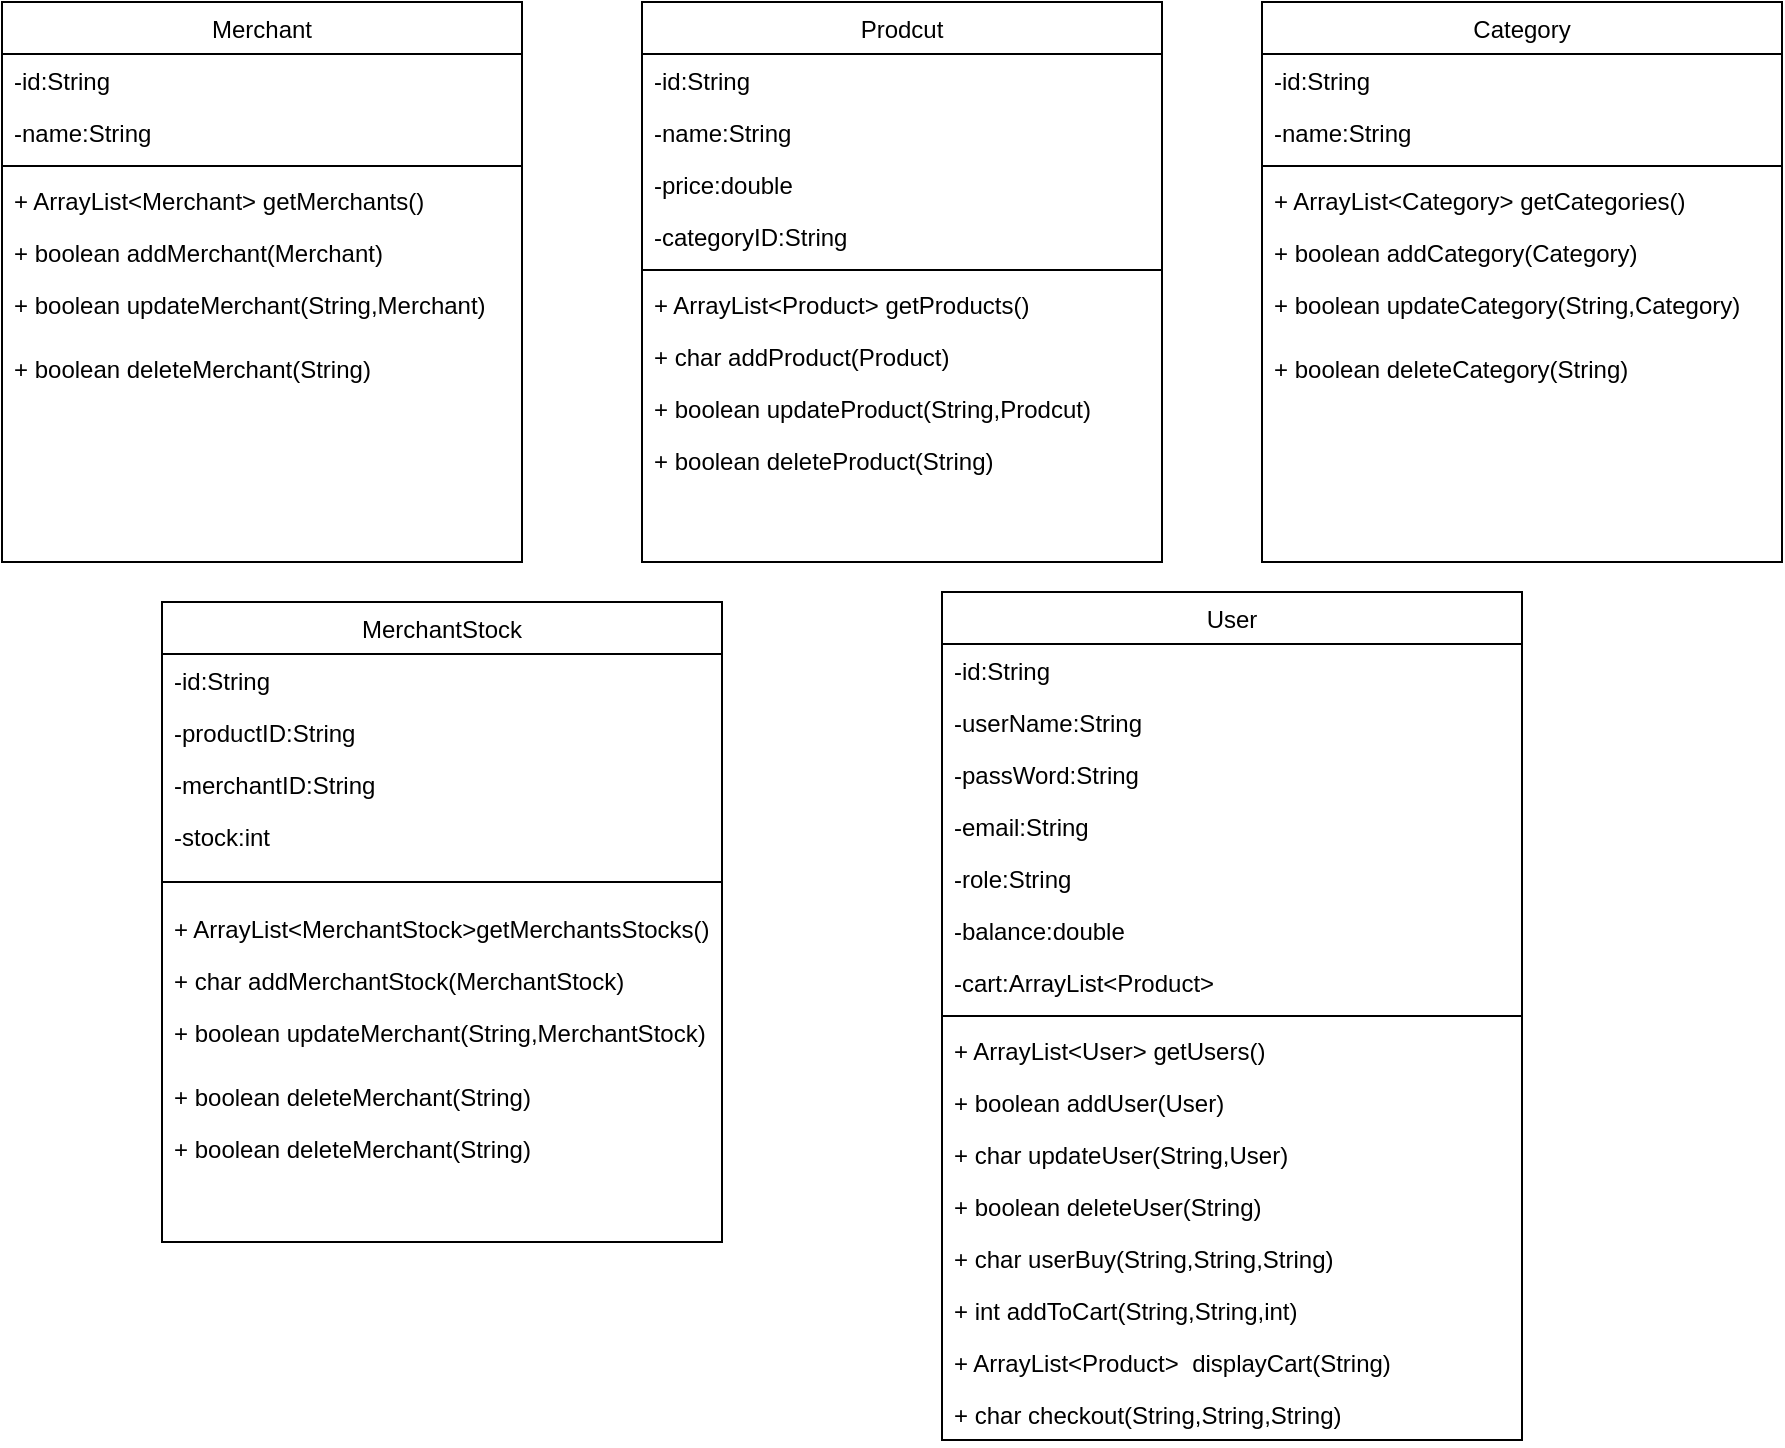 <mxfile version="22.1.4" type="device">
  <diagram id="C5RBs43oDa-KdzZeNtuy" name="Page-1">
    <mxGraphModel dx="2304" dy="704" grid="1" gridSize="10" guides="1" tooltips="1" connect="1" arrows="1" fold="1" page="1" pageScale="1" pageWidth="827" pageHeight="1169" math="0" shadow="0">
      <root>
        <mxCell id="WIyWlLk6GJQsqaUBKTNV-0" />
        <mxCell id="WIyWlLk6GJQsqaUBKTNV-1" parent="WIyWlLk6GJQsqaUBKTNV-0" />
        <mxCell id="zkfFHV4jXpPFQw0GAbJ--17" value="Prodcut" style="swimlane;fontStyle=0;align=center;verticalAlign=top;childLayout=stackLayout;horizontal=1;startSize=26;horizontalStack=0;resizeParent=1;resizeLast=0;collapsible=1;marginBottom=0;rounded=0;shadow=0;strokeWidth=1;" parent="WIyWlLk6GJQsqaUBKTNV-1" vertex="1">
          <mxGeometry x="-10" y="70" width="260" height="280" as="geometry">
            <mxRectangle x="550" y="140" width="160" height="26" as="alternateBounds" />
          </mxGeometry>
        </mxCell>
        <mxCell id="zkfFHV4jXpPFQw0GAbJ--18" value="-id:String" style="text;align=left;verticalAlign=top;spacingLeft=4;spacingRight=4;overflow=hidden;rotatable=0;points=[[0,0.5],[1,0.5]];portConstraint=eastwest;" parent="zkfFHV4jXpPFQw0GAbJ--17" vertex="1">
          <mxGeometry y="26" width="260" height="26" as="geometry" />
        </mxCell>
        <mxCell id="zkfFHV4jXpPFQw0GAbJ--19" value="-name:String" style="text;align=left;verticalAlign=top;spacingLeft=4;spacingRight=4;overflow=hidden;rotatable=0;points=[[0,0.5],[1,0.5]];portConstraint=eastwest;rounded=0;shadow=0;html=0;" parent="zkfFHV4jXpPFQw0GAbJ--17" vertex="1">
          <mxGeometry y="52" width="260" height="26" as="geometry" />
        </mxCell>
        <mxCell id="zkfFHV4jXpPFQw0GAbJ--20" value="-price:double" style="text;align=left;verticalAlign=top;spacingLeft=4;spacingRight=4;overflow=hidden;rotatable=0;points=[[0,0.5],[1,0.5]];portConstraint=eastwest;rounded=0;shadow=0;html=0;" parent="zkfFHV4jXpPFQw0GAbJ--17" vertex="1">
          <mxGeometry y="78" width="260" height="26" as="geometry" />
        </mxCell>
        <mxCell id="zkfFHV4jXpPFQw0GAbJ--21" value="-categoryID:String" style="text;align=left;verticalAlign=top;spacingLeft=4;spacingRight=4;overflow=hidden;rotatable=0;points=[[0,0.5],[1,0.5]];portConstraint=eastwest;rounded=0;shadow=0;html=0;" parent="zkfFHV4jXpPFQw0GAbJ--17" vertex="1">
          <mxGeometry y="104" width="260" height="26" as="geometry" />
        </mxCell>
        <mxCell id="zkfFHV4jXpPFQw0GAbJ--23" value="" style="line;html=1;strokeWidth=1;align=left;verticalAlign=middle;spacingTop=-1;spacingLeft=3;spacingRight=3;rotatable=0;labelPosition=right;points=[];portConstraint=eastwest;" parent="zkfFHV4jXpPFQw0GAbJ--17" vertex="1">
          <mxGeometry y="130" width="260" height="8" as="geometry" />
        </mxCell>
        <mxCell id="zkfFHV4jXpPFQw0GAbJ--24" value="+ ArrayList&lt;Product&gt; getProducts()" style="text;align=left;verticalAlign=top;spacingLeft=4;spacingRight=4;overflow=hidden;rotatable=0;points=[[0,0.5],[1,0.5]];portConstraint=eastwest;" parent="zkfFHV4jXpPFQw0GAbJ--17" vertex="1">
          <mxGeometry y="138" width="260" height="26" as="geometry" />
        </mxCell>
        <mxCell id="-x94pdqK6C7qdvheteSE-10" value="+ char addProduct(Product)" style="text;align=left;verticalAlign=top;spacingLeft=4;spacingRight=4;overflow=hidden;rotatable=0;points=[[0,0.5],[1,0.5]];portConstraint=eastwest;" vertex="1" parent="zkfFHV4jXpPFQw0GAbJ--17">
          <mxGeometry y="164" width="260" height="26" as="geometry" />
        </mxCell>
        <mxCell id="-x94pdqK6C7qdvheteSE-11" value="+ boolean updateProduct(String,Prodcut)" style="text;align=left;verticalAlign=top;spacingLeft=4;spacingRight=4;overflow=hidden;rotatable=0;points=[[0,0.5],[1,0.5]];portConstraint=eastwest;" vertex="1" parent="zkfFHV4jXpPFQw0GAbJ--17">
          <mxGeometry y="190" width="260" height="26" as="geometry" />
        </mxCell>
        <mxCell id="-x94pdqK6C7qdvheteSE-12" value="+ boolean deleteProduct(String)" style="text;align=left;verticalAlign=top;spacingLeft=4;spacingRight=4;overflow=hidden;rotatable=0;points=[[0,0.5],[1,0.5]];portConstraint=eastwest;" vertex="1" parent="zkfFHV4jXpPFQw0GAbJ--17">
          <mxGeometry y="216" width="260" height="24" as="geometry" />
        </mxCell>
        <mxCell id="-x94pdqK6C7qdvheteSE-13" value="Category" style="swimlane;fontStyle=0;align=center;verticalAlign=top;childLayout=stackLayout;horizontal=1;startSize=26;horizontalStack=0;resizeParent=1;resizeLast=0;collapsible=1;marginBottom=0;rounded=0;shadow=0;strokeWidth=1;" vertex="1" parent="WIyWlLk6GJQsqaUBKTNV-1">
          <mxGeometry x="300" y="70" width="260" height="280" as="geometry">
            <mxRectangle x="550" y="140" width="160" height="26" as="alternateBounds" />
          </mxGeometry>
        </mxCell>
        <mxCell id="-x94pdqK6C7qdvheteSE-14" value="-id:String" style="text;align=left;verticalAlign=top;spacingLeft=4;spacingRight=4;overflow=hidden;rotatable=0;points=[[0,0.5],[1,0.5]];portConstraint=eastwest;" vertex="1" parent="-x94pdqK6C7qdvheteSE-13">
          <mxGeometry y="26" width="260" height="26" as="geometry" />
        </mxCell>
        <mxCell id="-x94pdqK6C7qdvheteSE-15" value="-name:String" style="text;align=left;verticalAlign=top;spacingLeft=4;spacingRight=4;overflow=hidden;rotatable=0;points=[[0,0.5],[1,0.5]];portConstraint=eastwest;rounded=0;shadow=0;html=0;" vertex="1" parent="-x94pdqK6C7qdvheteSE-13">
          <mxGeometry y="52" width="260" height="26" as="geometry" />
        </mxCell>
        <mxCell id="-x94pdqK6C7qdvheteSE-18" value="" style="line;html=1;strokeWidth=1;align=left;verticalAlign=middle;spacingTop=-1;spacingLeft=3;spacingRight=3;rotatable=0;labelPosition=right;points=[];portConstraint=eastwest;" vertex="1" parent="-x94pdqK6C7qdvheteSE-13">
          <mxGeometry y="78" width="260" height="8" as="geometry" />
        </mxCell>
        <mxCell id="-x94pdqK6C7qdvheteSE-19" value="+ ArrayList&lt;Category&gt; getCategories()" style="text;align=left;verticalAlign=top;spacingLeft=4;spacingRight=4;overflow=hidden;rotatable=0;points=[[0,0.5],[1,0.5]];portConstraint=eastwest;" vertex="1" parent="-x94pdqK6C7qdvheteSE-13">
          <mxGeometry y="86" width="260" height="26" as="geometry" />
        </mxCell>
        <mxCell id="-x94pdqK6C7qdvheteSE-20" value="+ boolean addCategory(Category)" style="text;align=left;verticalAlign=top;spacingLeft=4;spacingRight=4;overflow=hidden;rotatable=0;points=[[0,0.5],[1,0.5]];portConstraint=eastwest;" vertex="1" parent="-x94pdqK6C7qdvheteSE-13">
          <mxGeometry y="112" width="260" height="26" as="geometry" />
        </mxCell>
        <mxCell id="-x94pdqK6C7qdvheteSE-21" value="+ boolean updateCategory(String,Category)" style="text;align=left;verticalAlign=top;spacingLeft=4;spacingRight=4;overflow=hidden;rotatable=0;points=[[0,0.5],[1,0.5]];portConstraint=eastwest;" vertex="1" parent="-x94pdqK6C7qdvheteSE-13">
          <mxGeometry y="138" width="260" height="32" as="geometry" />
        </mxCell>
        <mxCell id="-x94pdqK6C7qdvheteSE-22" value="+ boolean deleteCategory(String)" style="text;align=left;verticalAlign=top;spacingLeft=4;spacingRight=4;overflow=hidden;rotatable=0;points=[[0,0.5],[1,0.5]];portConstraint=eastwest;" vertex="1" parent="-x94pdqK6C7qdvheteSE-13">
          <mxGeometry y="170" width="260" height="26" as="geometry" />
        </mxCell>
        <mxCell id="-x94pdqK6C7qdvheteSE-23" value="Merchant" style="swimlane;fontStyle=0;align=center;verticalAlign=top;childLayout=stackLayout;horizontal=1;startSize=26;horizontalStack=0;resizeParent=1;resizeLast=0;collapsible=1;marginBottom=0;rounded=0;shadow=0;strokeWidth=1;" vertex="1" parent="WIyWlLk6GJQsqaUBKTNV-1">
          <mxGeometry x="-330" y="70" width="260" height="280" as="geometry">
            <mxRectangle x="550" y="140" width="160" height="26" as="alternateBounds" />
          </mxGeometry>
        </mxCell>
        <mxCell id="-x94pdqK6C7qdvheteSE-24" value="-id:String" style="text;align=left;verticalAlign=top;spacingLeft=4;spacingRight=4;overflow=hidden;rotatable=0;points=[[0,0.5],[1,0.5]];portConstraint=eastwest;" vertex="1" parent="-x94pdqK6C7qdvheteSE-23">
          <mxGeometry y="26" width="260" height="26" as="geometry" />
        </mxCell>
        <mxCell id="-x94pdqK6C7qdvheteSE-25" value="-name:String" style="text;align=left;verticalAlign=top;spacingLeft=4;spacingRight=4;overflow=hidden;rotatable=0;points=[[0,0.5],[1,0.5]];portConstraint=eastwest;rounded=0;shadow=0;html=0;" vertex="1" parent="-x94pdqK6C7qdvheteSE-23">
          <mxGeometry y="52" width="260" height="26" as="geometry" />
        </mxCell>
        <mxCell id="-x94pdqK6C7qdvheteSE-26" value="" style="line;html=1;strokeWidth=1;align=left;verticalAlign=middle;spacingTop=-1;spacingLeft=3;spacingRight=3;rotatable=0;labelPosition=right;points=[];portConstraint=eastwest;" vertex="1" parent="-x94pdqK6C7qdvheteSE-23">
          <mxGeometry y="78" width="260" height="8" as="geometry" />
        </mxCell>
        <mxCell id="-x94pdqK6C7qdvheteSE-27" value="+ ArrayList&lt;Merchant&gt; getMerchants()" style="text;align=left;verticalAlign=top;spacingLeft=4;spacingRight=4;overflow=hidden;rotatable=0;points=[[0,0.5],[1,0.5]];portConstraint=eastwest;" vertex="1" parent="-x94pdqK6C7qdvheteSE-23">
          <mxGeometry y="86" width="260" height="26" as="geometry" />
        </mxCell>
        <mxCell id="-x94pdqK6C7qdvheteSE-28" value="+ boolean addMerchant(Merchant)" style="text;align=left;verticalAlign=top;spacingLeft=4;spacingRight=4;overflow=hidden;rotatable=0;points=[[0,0.5],[1,0.5]];portConstraint=eastwest;" vertex="1" parent="-x94pdqK6C7qdvheteSE-23">
          <mxGeometry y="112" width="260" height="26" as="geometry" />
        </mxCell>
        <mxCell id="-x94pdqK6C7qdvheteSE-29" value="+ boolean updateMerchant(String,Merchant)" style="text;align=left;verticalAlign=top;spacingLeft=4;spacingRight=4;overflow=hidden;rotatable=0;points=[[0,0.5],[1,0.5]];portConstraint=eastwest;" vertex="1" parent="-x94pdqK6C7qdvheteSE-23">
          <mxGeometry y="138" width="260" height="32" as="geometry" />
        </mxCell>
        <mxCell id="-x94pdqK6C7qdvheteSE-30" value="+ boolean deleteMerchant(String)" style="text;align=left;verticalAlign=top;spacingLeft=4;spacingRight=4;overflow=hidden;rotatable=0;points=[[0,0.5],[1,0.5]];portConstraint=eastwest;" vertex="1" parent="-x94pdqK6C7qdvheteSE-23">
          <mxGeometry y="170" width="260" height="26" as="geometry" />
        </mxCell>
        <mxCell id="-x94pdqK6C7qdvheteSE-31" value="MerchantStock" style="swimlane;fontStyle=0;align=center;verticalAlign=top;childLayout=stackLayout;horizontal=1;startSize=26;horizontalStack=0;resizeParent=1;resizeLast=0;collapsible=1;marginBottom=0;rounded=0;shadow=0;strokeWidth=1;" vertex="1" parent="WIyWlLk6GJQsqaUBKTNV-1">
          <mxGeometry x="-250" y="370" width="280" height="320" as="geometry">
            <mxRectangle x="550" y="140" width="160" height="26" as="alternateBounds" />
          </mxGeometry>
        </mxCell>
        <mxCell id="-x94pdqK6C7qdvheteSE-32" value="-id:String" style="text;align=left;verticalAlign=top;spacingLeft=4;spacingRight=4;overflow=hidden;rotatable=0;points=[[0,0.5],[1,0.5]];portConstraint=eastwest;" vertex="1" parent="-x94pdqK6C7qdvheteSE-31">
          <mxGeometry y="26" width="280" height="26" as="geometry" />
        </mxCell>
        <mxCell id="-x94pdqK6C7qdvheteSE-33" value="-productID:String&#xa;" style="text;align=left;verticalAlign=top;spacingLeft=4;spacingRight=4;overflow=hidden;rotatable=0;points=[[0,0.5],[1,0.5]];portConstraint=eastwest;rounded=0;shadow=0;html=0;" vertex="1" parent="-x94pdqK6C7qdvheteSE-31">
          <mxGeometry y="52" width="280" height="26" as="geometry" />
        </mxCell>
        <mxCell id="-x94pdqK6C7qdvheteSE-39" value="-merchantID:String&#xa;" style="text;align=left;verticalAlign=top;spacingLeft=4;spacingRight=4;overflow=hidden;rotatable=0;points=[[0,0.5],[1,0.5]];portConstraint=eastwest;rounded=0;shadow=0;html=0;" vertex="1" parent="-x94pdqK6C7qdvheteSE-31">
          <mxGeometry y="78" width="280" height="26" as="geometry" />
        </mxCell>
        <mxCell id="-x94pdqK6C7qdvheteSE-40" value="-stock:int&#xa;" style="text;align=left;verticalAlign=top;spacingLeft=4;spacingRight=4;overflow=hidden;rotatable=0;points=[[0,0.5],[1,0.5]];portConstraint=eastwest;rounded=0;shadow=0;html=0;" vertex="1" parent="-x94pdqK6C7qdvheteSE-31">
          <mxGeometry y="104" width="280" height="26" as="geometry" />
        </mxCell>
        <mxCell id="-x94pdqK6C7qdvheteSE-34" value="" style="line;html=1;strokeWidth=1;align=left;verticalAlign=middle;spacingTop=-1;spacingLeft=3;spacingRight=3;rotatable=0;labelPosition=right;points=[];portConstraint=eastwest;" vertex="1" parent="-x94pdqK6C7qdvheteSE-31">
          <mxGeometry y="130" width="280" height="20" as="geometry" />
        </mxCell>
        <mxCell id="-x94pdqK6C7qdvheteSE-35" value="+ ArrayList&lt;MerchantStock&gt;getMerchantsStocks()" style="text;align=left;verticalAlign=top;spacingLeft=4;spacingRight=4;overflow=hidden;rotatable=0;points=[[0,0.5],[1,0.5]];portConstraint=eastwest;" vertex="1" parent="-x94pdqK6C7qdvheteSE-31">
          <mxGeometry y="150" width="280" height="26" as="geometry" />
        </mxCell>
        <mxCell id="-x94pdqK6C7qdvheteSE-36" value="+ char addMerchantStock(MerchantStock)" style="text;align=left;verticalAlign=top;spacingLeft=4;spacingRight=4;overflow=hidden;rotatable=0;points=[[0,0.5],[1,0.5]];portConstraint=eastwest;" vertex="1" parent="-x94pdqK6C7qdvheteSE-31">
          <mxGeometry y="176" width="280" height="26" as="geometry" />
        </mxCell>
        <mxCell id="-x94pdqK6C7qdvheteSE-37" value="+ boolean updateMerchant(String,MerchantStock)" style="text;align=left;verticalAlign=top;spacingLeft=4;spacingRight=4;overflow=hidden;rotatable=0;points=[[0,0.5],[1,0.5]];portConstraint=eastwest;" vertex="1" parent="-x94pdqK6C7qdvheteSE-31">
          <mxGeometry y="202" width="280" height="32" as="geometry" />
        </mxCell>
        <mxCell id="-x94pdqK6C7qdvheteSE-38" value="+ boolean deleteMerchant(String)" style="text;align=left;verticalAlign=top;spacingLeft=4;spacingRight=4;overflow=hidden;rotatable=0;points=[[0,0.5],[1,0.5]];portConstraint=eastwest;" vertex="1" parent="-x94pdqK6C7qdvheteSE-31">
          <mxGeometry y="234" width="280" height="26" as="geometry" />
        </mxCell>
        <mxCell id="-x94pdqK6C7qdvheteSE-55" value="+ boolean deleteMerchant(String)" style="text;align=left;verticalAlign=top;spacingLeft=4;spacingRight=4;overflow=hidden;rotatable=0;points=[[0,0.5],[1,0.5]];portConstraint=eastwest;" vertex="1" parent="-x94pdqK6C7qdvheteSE-31">
          <mxGeometry y="260" width="280" height="26" as="geometry" />
        </mxCell>
        <mxCell id="-x94pdqK6C7qdvheteSE-41" value="User" style="swimlane;fontStyle=0;align=center;verticalAlign=top;childLayout=stackLayout;horizontal=1;startSize=26;horizontalStack=0;resizeParent=1;resizeLast=0;collapsible=1;marginBottom=0;rounded=0;shadow=0;strokeWidth=1;" vertex="1" parent="WIyWlLk6GJQsqaUBKTNV-1">
          <mxGeometry x="140" y="365" width="290" height="424" as="geometry">
            <mxRectangle x="550" y="140" width="160" height="26" as="alternateBounds" />
          </mxGeometry>
        </mxCell>
        <mxCell id="-x94pdqK6C7qdvheteSE-42" value="-id:String" style="text;align=left;verticalAlign=top;spacingLeft=4;spacingRight=4;overflow=hidden;rotatable=0;points=[[0,0.5],[1,0.5]];portConstraint=eastwest;" vertex="1" parent="-x94pdqK6C7qdvheteSE-41">
          <mxGeometry y="26" width="290" height="26" as="geometry" />
        </mxCell>
        <mxCell id="-x94pdqK6C7qdvheteSE-43" value="-userName:String" style="text;align=left;verticalAlign=top;spacingLeft=4;spacingRight=4;overflow=hidden;rotatable=0;points=[[0,0.5],[1,0.5]];portConstraint=eastwest;rounded=0;shadow=0;html=0;" vertex="1" parent="-x94pdqK6C7qdvheteSE-41">
          <mxGeometry y="52" width="290" height="26" as="geometry" />
        </mxCell>
        <mxCell id="-x94pdqK6C7qdvheteSE-51" value="-passWord:String" style="text;align=left;verticalAlign=top;spacingLeft=4;spacingRight=4;overflow=hidden;rotatable=0;points=[[0,0.5],[1,0.5]];portConstraint=eastwest;rounded=0;shadow=0;html=0;" vertex="1" parent="-x94pdqK6C7qdvheteSE-41">
          <mxGeometry y="78" width="290" height="26" as="geometry" />
        </mxCell>
        <mxCell id="-x94pdqK6C7qdvheteSE-52" value="-email:String" style="text;align=left;verticalAlign=top;spacingLeft=4;spacingRight=4;overflow=hidden;rotatable=0;points=[[0,0.5],[1,0.5]];portConstraint=eastwest;rounded=0;shadow=0;html=0;" vertex="1" parent="-x94pdqK6C7qdvheteSE-41">
          <mxGeometry y="104" width="290" height="26" as="geometry" />
        </mxCell>
        <mxCell id="-x94pdqK6C7qdvheteSE-53" value="-role:String" style="text;align=left;verticalAlign=top;spacingLeft=4;spacingRight=4;overflow=hidden;rotatable=0;points=[[0,0.5],[1,0.5]];portConstraint=eastwest;rounded=0;shadow=0;html=0;" vertex="1" parent="-x94pdqK6C7qdvheteSE-41">
          <mxGeometry y="130" width="290" height="26" as="geometry" />
        </mxCell>
        <mxCell id="-x94pdqK6C7qdvheteSE-45" value="-balance:double" style="text;align=left;verticalAlign=top;spacingLeft=4;spacingRight=4;overflow=hidden;rotatable=0;points=[[0,0.5],[1,0.5]];portConstraint=eastwest;rounded=0;shadow=0;html=0;" vertex="1" parent="-x94pdqK6C7qdvheteSE-41">
          <mxGeometry y="156" width="290" height="26" as="geometry" />
        </mxCell>
        <mxCell id="-x94pdqK6C7qdvheteSE-54" value="-cart:ArrayList&lt;Product&gt; " style="text;align=left;verticalAlign=top;spacingLeft=4;spacingRight=4;overflow=hidden;rotatable=0;points=[[0,0.5],[1,0.5]];portConstraint=eastwest;rounded=0;shadow=0;html=0;" vertex="1" parent="-x94pdqK6C7qdvheteSE-41">
          <mxGeometry y="182" width="290" height="26" as="geometry" />
        </mxCell>
        <mxCell id="-x94pdqK6C7qdvheteSE-46" value="" style="line;html=1;strokeWidth=1;align=left;verticalAlign=middle;spacingTop=-1;spacingLeft=3;spacingRight=3;rotatable=0;labelPosition=right;points=[];portConstraint=eastwest;" vertex="1" parent="-x94pdqK6C7qdvheteSE-41">
          <mxGeometry y="208" width="290" height="8" as="geometry" />
        </mxCell>
        <mxCell id="-x94pdqK6C7qdvheteSE-47" value="+ ArrayList&lt;User&gt; getUsers()" style="text;align=left;verticalAlign=top;spacingLeft=4;spacingRight=4;overflow=hidden;rotatable=0;points=[[0,0.5],[1,0.5]];portConstraint=eastwest;" vertex="1" parent="-x94pdqK6C7qdvheteSE-41">
          <mxGeometry y="216" width="290" height="26" as="geometry" />
        </mxCell>
        <mxCell id="-x94pdqK6C7qdvheteSE-48" value="+ boolean addUser(User)" style="text;align=left;verticalAlign=top;spacingLeft=4;spacingRight=4;overflow=hidden;rotatable=0;points=[[0,0.5],[1,0.5]];portConstraint=eastwest;" vertex="1" parent="-x94pdqK6C7qdvheteSE-41">
          <mxGeometry y="242" width="290" height="26" as="geometry" />
        </mxCell>
        <mxCell id="-x94pdqK6C7qdvheteSE-49" value="+ char updateUser(String,User)" style="text;align=left;verticalAlign=top;spacingLeft=4;spacingRight=4;overflow=hidden;rotatable=0;points=[[0,0.5],[1,0.5]];portConstraint=eastwest;" vertex="1" parent="-x94pdqK6C7qdvheteSE-41">
          <mxGeometry y="268" width="290" height="26" as="geometry" />
        </mxCell>
        <mxCell id="-x94pdqK6C7qdvheteSE-50" value="+ boolean deleteUser(String)" style="text;align=left;verticalAlign=top;spacingLeft=4;spacingRight=4;overflow=hidden;rotatable=0;points=[[0,0.5],[1,0.5]];portConstraint=eastwest;" vertex="1" parent="-x94pdqK6C7qdvheteSE-41">
          <mxGeometry y="294" width="290" height="26" as="geometry" />
        </mxCell>
        <mxCell id="-x94pdqK6C7qdvheteSE-56" value="+ char userBuy(String,String,String)" style="text;align=left;verticalAlign=top;spacingLeft=4;spacingRight=4;overflow=hidden;rotatable=0;points=[[0,0.5],[1,0.5]];portConstraint=eastwest;" vertex="1" parent="-x94pdqK6C7qdvheteSE-41">
          <mxGeometry y="320" width="290" height="26" as="geometry" />
        </mxCell>
        <mxCell id="-x94pdqK6C7qdvheteSE-57" value="+ int addToCart(String,String,int)" style="text;align=left;verticalAlign=top;spacingLeft=4;spacingRight=4;overflow=hidden;rotatable=0;points=[[0,0.5],[1,0.5]];portConstraint=eastwest;" vertex="1" parent="-x94pdqK6C7qdvheteSE-41">
          <mxGeometry y="346" width="290" height="26" as="geometry" />
        </mxCell>
        <mxCell id="-x94pdqK6C7qdvheteSE-58" value="+ ArrayList&lt;Product&gt;  displayCart(String)" style="text;align=left;verticalAlign=top;spacingLeft=4;spacingRight=4;overflow=hidden;rotatable=0;points=[[0,0.5],[1,0.5]];portConstraint=eastwest;" vertex="1" parent="-x94pdqK6C7qdvheteSE-41">
          <mxGeometry y="372" width="290" height="26" as="geometry" />
        </mxCell>
        <mxCell id="-x94pdqK6C7qdvheteSE-59" value="+ char checkout(String,String,String)" style="text;align=left;verticalAlign=top;spacingLeft=4;spacingRight=4;overflow=hidden;rotatable=0;points=[[0,0.5],[1,0.5]];portConstraint=eastwest;" vertex="1" parent="-x94pdqK6C7qdvheteSE-41">
          <mxGeometry y="398" width="290" height="26" as="geometry" />
        </mxCell>
      </root>
    </mxGraphModel>
  </diagram>
</mxfile>
